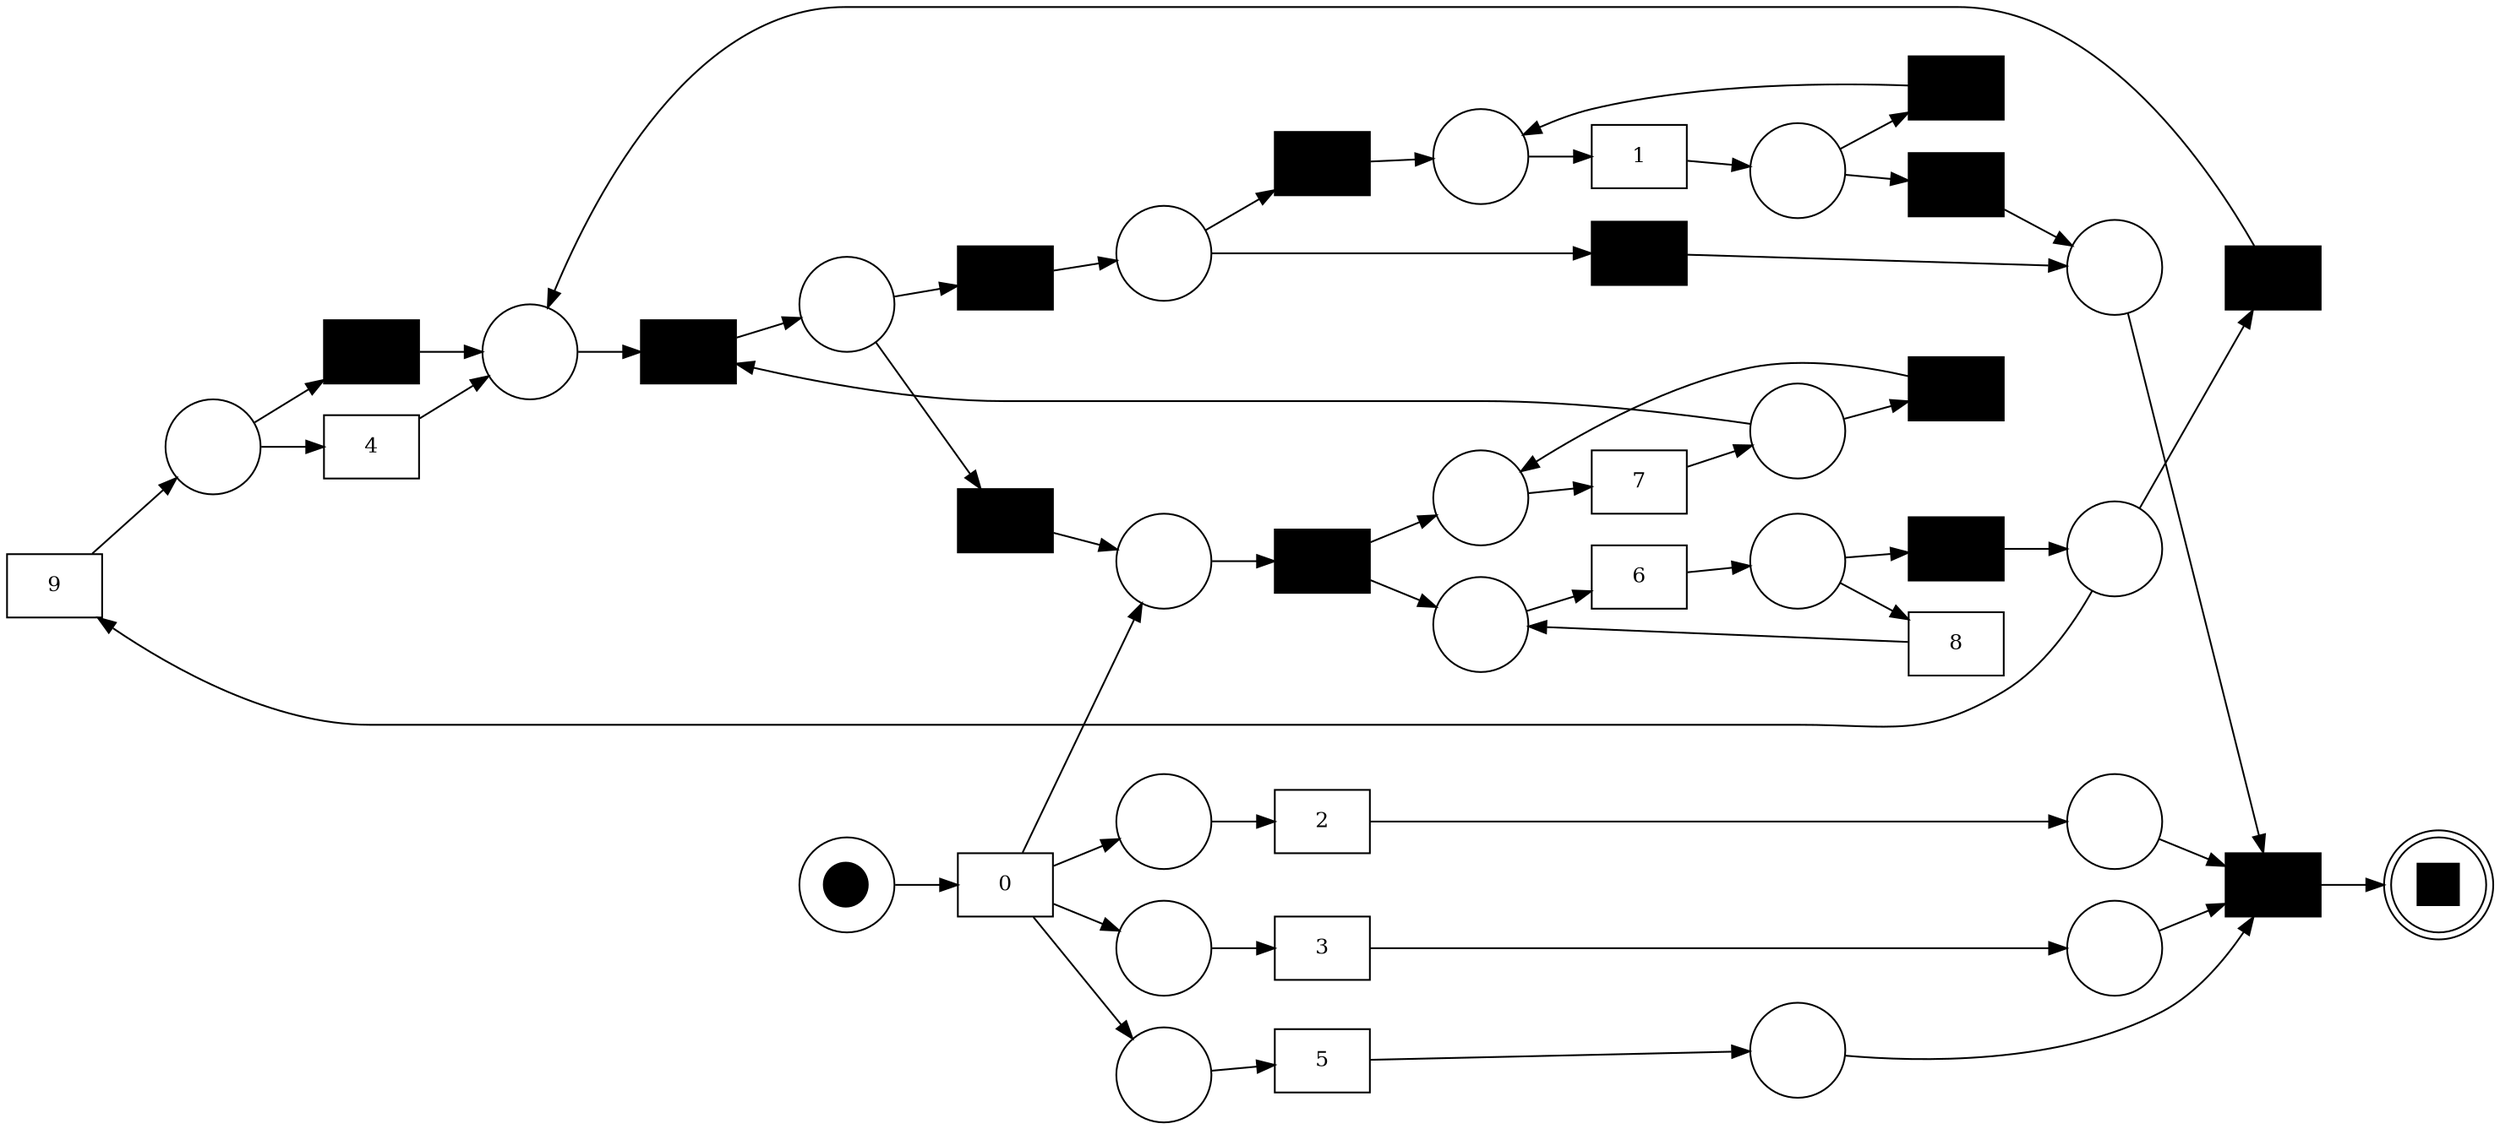digraph "imdf_net_1712579317.997436" {
	graph [bgcolor=white rankdir=LR]
	node [shape=box]
	2814233842432 [label=9 border=1 fillcolor=white fontcolor=black fontsize=12 style=filled]
	2814233838976 [label="" border=1 fillcolor=black fontcolor=black fontsize=12 style=filled]
	2814234493328 [label=2 border=1 fillcolor=white fontcolor=black fontsize=12 style=filled]
	2814233840272 [label="" border=1 fillcolor=black fontcolor=black fontsize=12 style=filled]
	2814233839504 [label="" border=1 fillcolor=black fontcolor=black fontsize=12 style=filled]
	2814233838880 [label="" border=1 fillcolor=black fontcolor=black fontsize=12 style=filled]
	2814233850400 [label=8 border=1 fillcolor=white fontcolor=black fontsize=12 style=filled]
	2814210279216 [label=3 border=1 fillcolor=white fontcolor=black fontsize=12 style=filled]
	2814233839408 [label="" border=1 fillcolor=black fontcolor=black fontsize=12 style=filled]
	2814233845696 [label="" border=1 fillcolor=black fontcolor=black fontsize=12 style=filled]
	2814233842768 [label="" border=1 fillcolor=black fontcolor=black fontsize=12 style=filled]
	2814233850448 [label=7 border=1 fillcolor=white fontcolor=black fontsize=12 style=filled]
	2814233853136 [label="" border=1 fillcolor=black fontcolor=black fontsize=12 style=filled]
	2814233840464 [label="" border=1 fillcolor=black fontcolor=black fontsize=12 style=filled]
	2814211121616 [label=1 border=1 fillcolor=white fontcolor=black fontsize=12 style=filled]
	2814211120080 [label="" border=1 fillcolor=black fontcolor=black fontsize=12 style=filled]
	2814234493280 [label="" border=1 fillcolor=black fontcolor=black fontsize=12 style=filled]
	2814211115616 [label="" border=1 fillcolor=black fontcolor=black fontsize=12 style=filled]
	2814234494960 [label=0 border=1 fillcolor=white fontcolor=black fontsize=12 style=filled]
	2814233846896 [label=5 border=1 fillcolor=white fontcolor=black fontsize=12 style=filled]
	2814233852272 [label=6 border=1 fillcolor=white fontcolor=black fontsize=12 style=filled]
	2814233844208 [label=4 border=1 fillcolor=white fontcolor=black fontsize=12 style=filled]
	2814211119216 [label="" border=1 fillcolor=black fontcolor=black fontsize=12 style=filled]
	2814234495248 [label=<&#9679;> fillcolor=white fixedsize=true fontsize=34 shape=circle style=filled width=0.75]
	2814233937712 [label="" fillcolor=white fixedsize=true shape=circle style=filled width=0.75]
	2814233842672 [label="" fillcolor=white fixedsize=true shape=circle style=filled width=0.75]
	2814233841568 [label="" fillcolor=white fixedsize=true shape=circle style=filled width=0.75]
	2814233841904 [label="" fillcolor=white fixedsize=true shape=circle style=filled width=0.75]
	2814233842912 [label="" fillcolor=white fixedsize=true shape=circle style=filled width=0.75]
	2814233842528 [label="" fillcolor=white fixedsize=true shape=circle style=filled width=0.75]
	2814233850256 [label="" fillcolor=white fixedsize=true shape=circle style=filled width=0.75]
	2814233838544 [label="" fillcolor=white fixedsize=true shape=circle style=filled width=0.75]
	2814233850016 [label="" fillcolor=white fixedsize=true shape=circle style=filled width=0.75]
	2814233841376 [label="" fillcolor=white fixedsize=true shape=circle style=filled width=0.75]
	2814233852800 [label="" fillcolor=white fixedsize=true shape=circle style=filled width=0.75]
	2814233851840 [label="" fillcolor=white fixedsize=true shape=circle style=filled width=0.75]
	2814233837776 [label="" fillcolor=white fixedsize=true shape=circle style=filled width=0.75]
	2814233843776 [label="" fillcolor=white fixedsize=true shape=circle style=filled width=0.75]
	2814211114464 [label="" fillcolor=white fixedsize=true shape=circle style=filled width=0.75]
	2814211121856 [label="" fillcolor=white fixedsize=true shape=circle style=filled width=0.75]
	2814234495728 [label="" fillcolor=white fixedsize=true shape=circle style=filled width=0.75]
	2814234499232 [label="" fillcolor=white fixedsize=true shape=circle style=filled width=0.75]
	2814233936080 [label="" fillcolor=white fixedsize=true shape=circle style=filled width=0.75]
	2814234496400 [label=<&#9632;> fillcolor=white fixedsize=true fontsize=32 shape=doublecircle style=filled width=0.75]
	2814233842432 -> 2814233843776 [label="" arrowhead=normal fontsize=12]
	2814210279216 -> 2814233937712 [label="" arrowhead=normal fontsize=12]
	2814234493328 -> 2814234499232 [label="" arrowhead=normal fontsize=12]
	2814233846896 -> 2814233841568 [label="" arrowhead=normal fontsize=12]
	2814233844208 -> 2814233841376 [label="" arrowhead=normal fontsize=12]
	2814233850400 -> 2814233851840 [label="" arrowhead=normal fontsize=12]
	2814233850448 -> 2814233850016 [label="" arrowhead=normal fontsize=12]
	2814211121616 -> 2814211121856 [label="" arrowhead=normal fontsize=12]
	2814234494960 -> 2814233842672 [label="" arrowhead=normal fontsize=12]
	2814234494960 -> 2814233842528 [label="" arrowhead=normal fontsize=12]
	2814234494960 -> 2814234495728 [label="" arrowhead=normal fontsize=12]
	2814234494960 -> 2814233936080 [label="" arrowhead=normal fontsize=12]
	2814233852272 -> 2814233837776 [label="" arrowhead=normal fontsize=12]
	2814211115616 -> 2814211114464 [label="" arrowhead=normal fontsize=12]
	2814233937712 -> 2814234493280 [label="" arrowhead=normal fontsize=12]
	2814233842672 -> 2814233846896 [label="" arrowhead=normal fontsize=12]
	2814233841568 -> 2814234493280 [label="" arrowhead=normal fontsize=12]
	2814233841904 -> 2814234493280 [label="" arrowhead=normal fontsize=12]
	2814233842912 -> 2814211115616 [label="" arrowhead=normal fontsize=12]
	2814233842912 -> 2814233838976 [label="" arrowhead=normal fontsize=12]
	2814233842528 -> 2814233838880 [label="" arrowhead=normal fontsize=12]
	2814233850256 -> 2814233840464 [label="" arrowhead=normal fontsize=12]
	2814233850256 -> 2814233839504 [label="" arrowhead=normal fontsize=12]
	2814233838544 -> 2814233850448 [label="" arrowhead=normal fontsize=12]
	2814233850016 -> 2814233845696 [label="" arrowhead=normal fontsize=12]
	2814233850016 -> 2814233842768 [label="" arrowhead=normal fontsize=12]
	2814233841376 -> 2814233842768 [label="" arrowhead=normal fontsize=12]
	2814233852800 -> 2814233842432 [label="" arrowhead=normal fontsize=12]
	2814233852800 -> 2814233839408 [label="" arrowhead=normal fontsize=12]
	2814233851840 -> 2814233852272 [label="" arrowhead=normal fontsize=12]
	2814233837776 -> 2814233850400 [label="" arrowhead=normal fontsize=12]
	2814233837776 -> 2814233853136 [label="" arrowhead=normal fontsize=12]
	2814233843776 -> 2814233844208 [label="" arrowhead=normal fontsize=12]
	2814233843776 -> 2814233840272 [label="" arrowhead=normal fontsize=12]
	2814211114464 -> 2814211121616 [label="" arrowhead=normal fontsize=12]
	2814211121856 -> 2814211120080 [label="" arrowhead=normal fontsize=12]
	2814211121856 -> 2814211119216 [label="" arrowhead=normal fontsize=12]
	2814234495728 -> 2814234493328 [label="" arrowhead=normal fontsize=12]
	2814234499232 -> 2814234493280 [label="" arrowhead=normal fontsize=12]
	2814233936080 -> 2814210279216 [label="" arrowhead=normal fontsize=12]
	2814233845696 -> 2814233838544 [label="" arrowhead=normal fontsize=12]
	2814233853136 -> 2814233852800 [label="" arrowhead=normal fontsize=12]
	2814233839408 -> 2814233841376 [label="" arrowhead=normal fontsize=12]
	2814233840272 -> 2814233841376 [label="" arrowhead=normal fontsize=12]
	2814233840464 -> 2814233842528 [label="" arrowhead=normal fontsize=12]
	2814233839504 -> 2814233842912 [label="" arrowhead=normal fontsize=12]
	2814233838976 -> 2814233841904 [label="" arrowhead=normal fontsize=12]
	2814211120080 -> 2814211114464 [label="" arrowhead=normal fontsize=12]
	2814211119216 -> 2814233841904 [label="" arrowhead=normal fontsize=12]
	2814234495248 -> 2814234494960 [label="" arrowhead=normal fontsize=12]
	2814233842768 -> 2814233850256 [label="" arrowhead=normal fontsize=12]
	2814234493280 -> 2814234496400 [label="" arrowhead=normal fontsize=12]
	2814233838880 -> 2814233838544 [label="" arrowhead=normal fontsize=12]
	2814233838880 -> 2814233851840 [label="" arrowhead=normal fontsize=12]
	overlap=false
}
